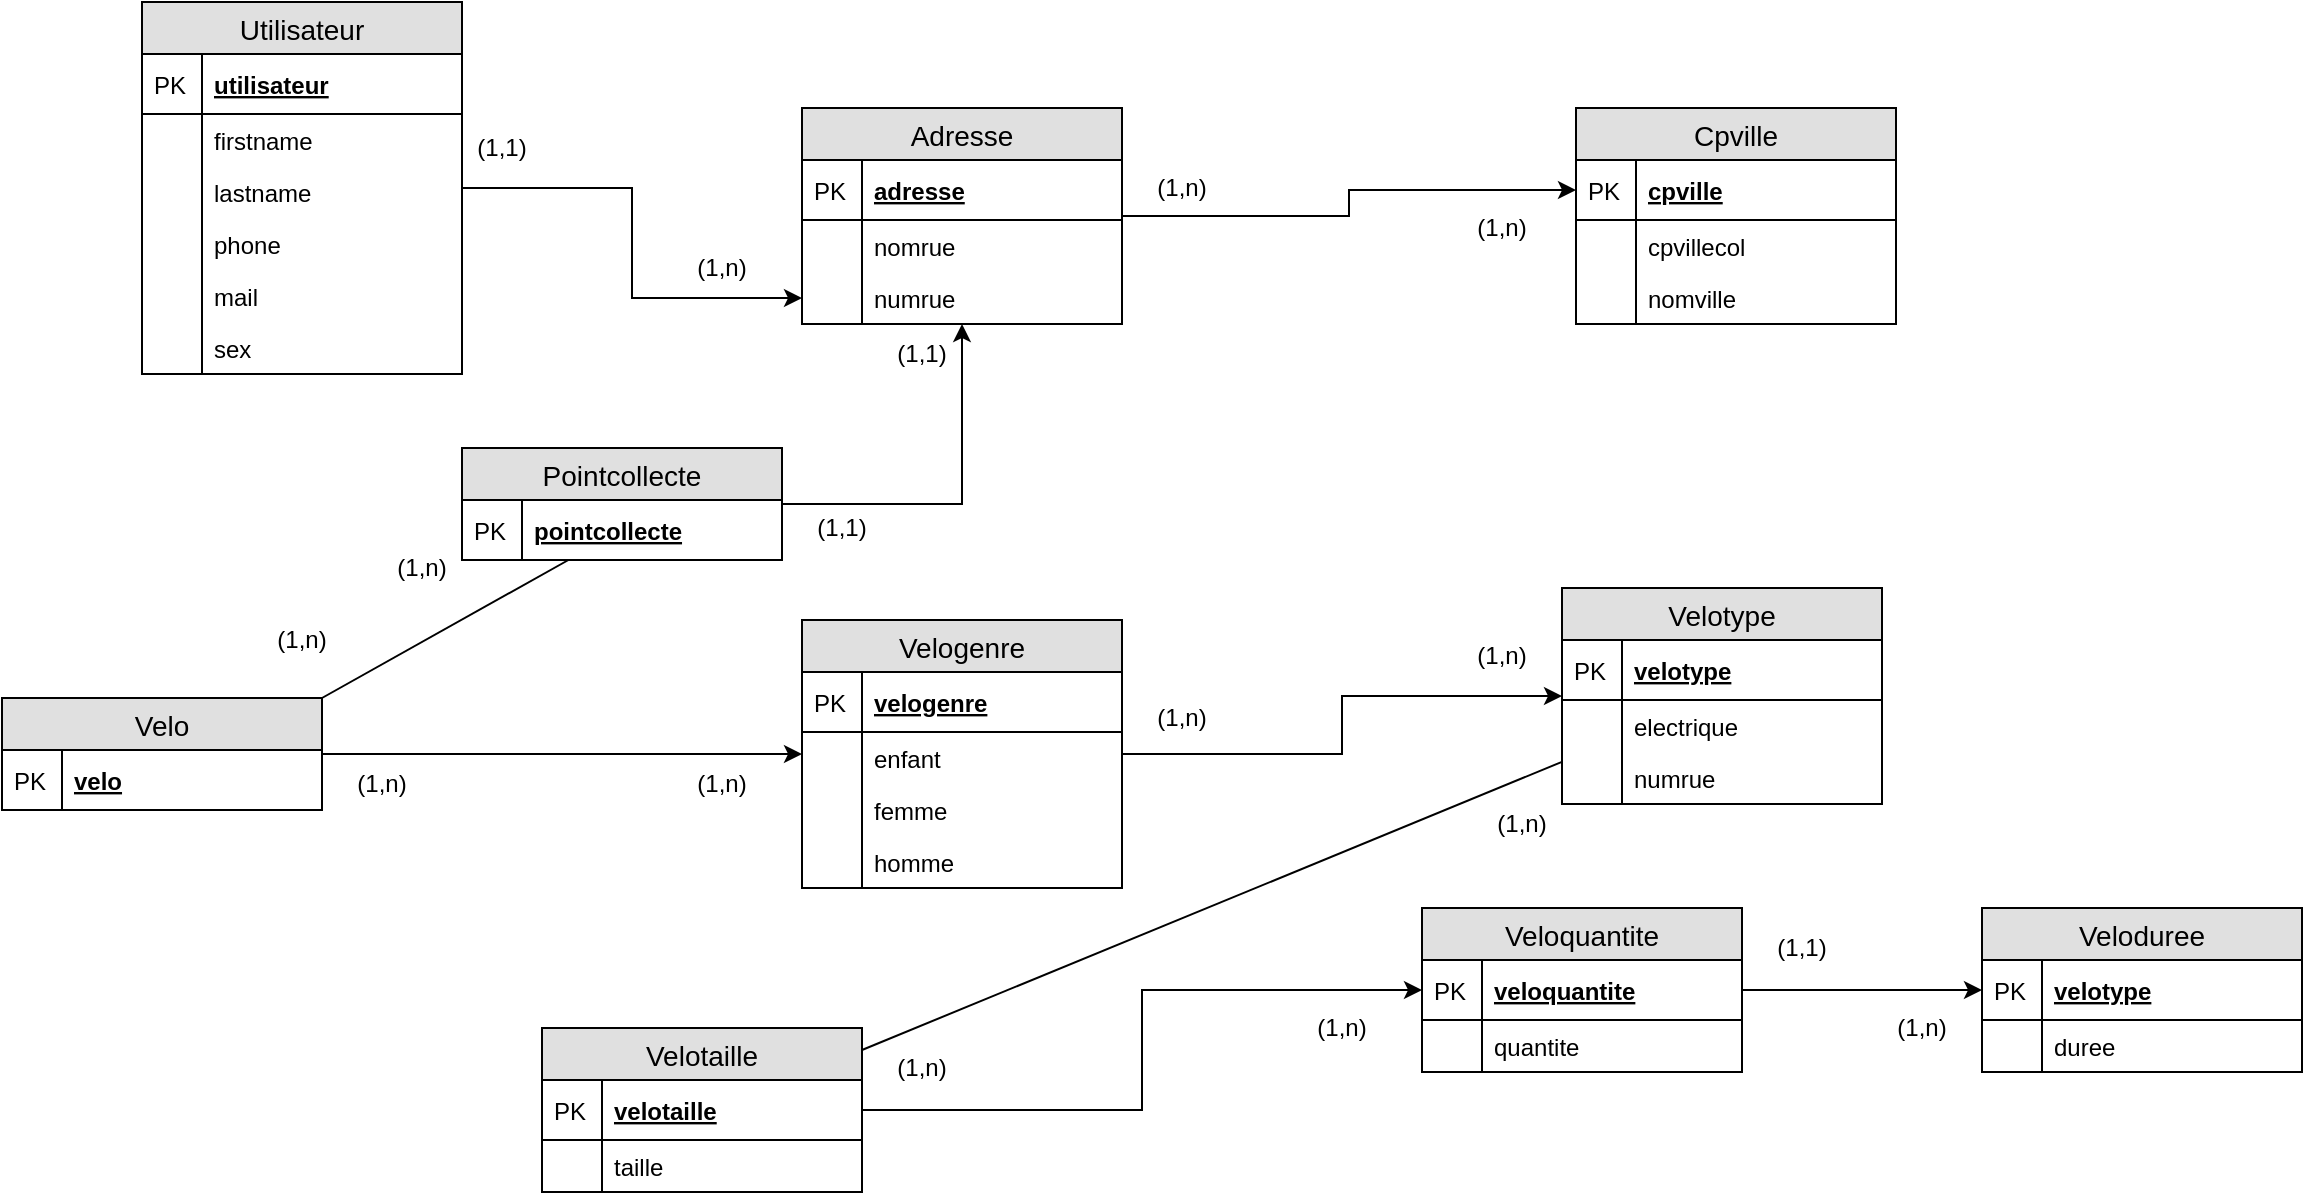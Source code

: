 <mxfile version="12.5.4" type="github">
  <diagram id="C5RBs43oDa-KdzZeNtuy" name="Page-1">
    <mxGraphModel dx="1422" dy="745" grid="1" gridSize="10" guides="1" tooltips="1" connect="1" arrows="1" fold="1" page="1" pageScale="1" pageWidth="827" pageHeight="1169" math="0" shadow="0">
      <root>
        <mxCell id="WIyWlLk6GJQsqaUBKTNV-0"/>
        <mxCell id="WIyWlLk6GJQsqaUBKTNV-1" parent="WIyWlLk6GJQsqaUBKTNV-0"/>
        <mxCell id="74262pXBSfw2Dj7V2HPJ-107" value="" style="edgeStyle=orthogonalEdgeStyle;rounded=0;orthogonalLoop=1;jettySize=auto;html=1;" edge="1" parent="WIyWlLk6GJQsqaUBKTNV-1" source="74262pXBSfw2Dj7V2HPJ-0" target="74262pXBSfw2Dj7V2HPJ-28">
          <mxGeometry relative="1" as="geometry"/>
        </mxCell>
        <mxCell id="74262pXBSfw2Dj7V2HPJ-0" value="Utilisateur" style="swimlane;fontStyle=0;childLayout=stackLayout;horizontal=1;startSize=26;fillColor=#e0e0e0;horizontalStack=0;resizeParent=1;resizeParentMax=0;resizeLast=0;collapsible=1;marginBottom=0;swimlaneFillColor=#ffffff;align=center;fontSize=14;" vertex="1" parent="WIyWlLk6GJQsqaUBKTNV-1">
          <mxGeometry x="110" y="307" width="160" height="186" as="geometry"/>
        </mxCell>
        <mxCell id="74262pXBSfw2Dj7V2HPJ-1" value="utilisateur" style="shape=partialRectangle;top=0;left=0;right=0;bottom=1;align=left;verticalAlign=middle;fillColor=none;spacingLeft=34;spacingRight=4;overflow=hidden;rotatable=0;points=[[0,0.5],[1,0.5]];portConstraint=eastwest;dropTarget=0;fontStyle=5;fontSize=12;" vertex="1" parent="74262pXBSfw2Dj7V2HPJ-0">
          <mxGeometry y="26" width="160" height="30" as="geometry"/>
        </mxCell>
        <mxCell id="74262pXBSfw2Dj7V2HPJ-2" value="PK" style="shape=partialRectangle;top=0;left=0;bottom=0;fillColor=none;align=left;verticalAlign=middle;spacingLeft=4;spacingRight=4;overflow=hidden;rotatable=0;points=[];portConstraint=eastwest;part=1;fontSize=12;" vertex="1" connectable="0" parent="74262pXBSfw2Dj7V2HPJ-1">
          <mxGeometry width="30" height="30" as="geometry"/>
        </mxCell>
        <mxCell id="74262pXBSfw2Dj7V2HPJ-3" value="firstname" style="shape=partialRectangle;top=0;left=0;right=0;bottom=0;align=left;verticalAlign=top;fillColor=none;spacingLeft=34;spacingRight=4;overflow=hidden;rotatable=0;points=[[0,0.5],[1,0.5]];portConstraint=eastwest;dropTarget=0;fontSize=12;" vertex="1" parent="74262pXBSfw2Dj7V2HPJ-0">
          <mxGeometry y="56" width="160" height="26" as="geometry"/>
        </mxCell>
        <mxCell id="74262pXBSfw2Dj7V2HPJ-4" value="" style="shape=partialRectangle;top=0;left=0;bottom=0;fillColor=none;align=left;verticalAlign=top;spacingLeft=4;spacingRight=4;overflow=hidden;rotatable=0;points=[];portConstraint=eastwest;part=1;fontSize=12;" vertex="1" connectable="0" parent="74262pXBSfw2Dj7V2HPJ-3">
          <mxGeometry width="30" height="26" as="geometry"/>
        </mxCell>
        <mxCell id="74262pXBSfw2Dj7V2HPJ-5" value="lastname" style="shape=partialRectangle;top=0;left=0;right=0;bottom=0;align=left;verticalAlign=top;fillColor=none;spacingLeft=34;spacingRight=4;overflow=hidden;rotatable=0;points=[[0,0.5],[1,0.5]];portConstraint=eastwest;dropTarget=0;fontSize=12;" vertex="1" parent="74262pXBSfw2Dj7V2HPJ-0">
          <mxGeometry y="82" width="160" height="26" as="geometry"/>
        </mxCell>
        <mxCell id="74262pXBSfw2Dj7V2HPJ-6" value="" style="shape=partialRectangle;top=0;left=0;bottom=0;fillColor=none;align=left;verticalAlign=top;spacingLeft=4;spacingRight=4;overflow=hidden;rotatable=0;points=[];portConstraint=eastwest;part=1;fontSize=12;" vertex="1" connectable="0" parent="74262pXBSfw2Dj7V2HPJ-5">
          <mxGeometry width="30" height="26" as="geometry"/>
        </mxCell>
        <mxCell id="74262pXBSfw2Dj7V2HPJ-7" value="phone" style="shape=partialRectangle;top=0;left=0;right=0;bottom=0;align=left;verticalAlign=top;fillColor=none;spacingLeft=34;spacingRight=4;overflow=hidden;rotatable=0;points=[[0,0.5],[1,0.5]];portConstraint=eastwest;dropTarget=0;fontSize=12;" vertex="1" parent="74262pXBSfw2Dj7V2HPJ-0">
          <mxGeometry y="108" width="160" height="26" as="geometry"/>
        </mxCell>
        <mxCell id="74262pXBSfw2Dj7V2HPJ-8" value="" style="shape=partialRectangle;top=0;left=0;bottom=0;fillColor=none;align=left;verticalAlign=top;spacingLeft=4;spacingRight=4;overflow=hidden;rotatable=0;points=[];portConstraint=eastwest;part=1;fontSize=12;" vertex="1" connectable="0" parent="74262pXBSfw2Dj7V2HPJ-7">
          <mxGeometry width="30" height="26" as="geometry"/>
        </mxCell>
        <mxCell id="74262pXBSfw2Dj7V2HPJ-15" value="mail" style="shape=partialRectangle;top=0;left=0;right=0;bottom=0;align=left;verticalAlign=top;fillColor=none;spacingLeft=34;spacingRight=4;overflow=hidden;rotatable=0;points=[[0,0.5],[1,0.5]];portConstraint=eastwest;dropTarget=0;fontSize=12;" vertex="1" parent="74262pXBSfw2Dj7V2HPJ-0">
          <mxGeometry y="134" width="160" height="26" as="geometry"/>
        </mxCell>
        <mxCell id="74262pXBSfw2Dj7V2HPJ-16" value="" style="shape=partialRectangle;top=0;left=0;bottom=0;fillColor=none;align=left;verticalAlign=top;spacingLeft=4;spacingRight=4;overflow=hidden;rotatable=0;points=[];portConstraint=eastwest;part=1;fontSize=12;" vertex="1" connectable="0" parent="74262pXBSfw2Dj7V2HPJ-15">
          <mxGeometry width="30" height="26" as="geometry"/>
        </mxCell>
        <mxCell id="74262pXBSfw2Dj7V2HPJ-17" value="sex" style="shape=partialRectangle;top=0;left=0;right=0;bottom=0;align=left;verticalAlign=top;fillColor=none;spacingLeft=34;spacingRight=4;overflow=hidden;rotatable=0;points=[[0,0.5],[1,0.5]];portConstraint=eastwest;dropTarget=0;fontSize=12;" vertex="1" parent="74262pXBSfw2Dj7V2HPJ-0">
          <mxGeometry y="160" width="160" height="26" as="geometry"/>
        </mxCell>
        <mxCell id="74262pXBSfw2Dj7V2HPJ-18" value="" style="shape=partialRectangle;top=0;left=0;bottom=0;fillColor=none;align=left;verticalAlign=top;spacingLeft=4;spacingRight=4;overflow=hidden;rotatable=0;points=[];portConstraint=eastwest;part=1;fontSize=12;" vertex="1" connectable="0" parent="74262pXBSfw2Dj7V2HPJ-17">
          <mxGeometry width="30" height="26" as="geometry"/>
        </mxCell>
        <mxCell id="74262pXBSfw2Dj7V2HPJ-108" value="" style="edgeStyle=orthogonalEdgeStyle;rounded=0;orthogonalLoop=1;jettySize=auto;html=1;" edge="1" parent="WIyWlLk6GJQsqaUBKTNV-1" source="74262pXBSfw2Dj7V2HPJ-23" target="74262pXBSfw2Dj7V2HPJ-37">
          <mxGeometry relative="1" as="geometry"/>
        </mxCell>
        <mxCell id="74262pXBSfw2Dj7V2HPJ-23" value="Adresse" style="swimlane;fontStyle=0;childLayout=stackLayout;horizontal=1;startSize=26;fillColor=#e0e0e0;horizontalStack=0;resizeParent=1;resizeParentMax=0;resizeLast=0;collapsible=1;marginBottom=0;swimlaneFillColor=#ffffff;align=center;fontSize=14;" vertex="1" parent="WIyWlLk6GJQsqaUBKTNV-1">
          <mxGeometry x="440" y="360" width="160" height="108" as="geometry"/>
        </mxCell>
        <mxCell id="74262pXBSfw2Dj7V2HPJ-24" value="adresse" style="shape=partialRectangle;top=0;left=0;right=0;bottom=1;align=left;verticalAlign=middle;fillColor=none;spacingLeft=34;spacingRight=4;overflow=hidden;rotatable=0;points=[[0,0.5],[1,0.5]];portConstraint=eastwest;dropTarget=0;fontStyle=5;fontSize=12;" vertex="1" parent="74262pXBSfw2Dj7V2HPJ-23">
          <mxGeometry y="26" width="160" height="30" as="geometry"/>
        </mxCell>
        <mxCell id="74262pXBSfw2Dj7V2HPJ-25" value="PK" style="shape=partialRectangle;top=0;left=0;bottom=0;fillColor=none;align=left;verticalAlign=middle;spacingLeft=4;spacingRight=4;overflow=hidden;rotatable=0;points=[];portConstraint=eastwest;part=1;fontSize=12;" vertex="1" connectable="0" parent="74262pXBSfw2Dj7V2HPJ-24">
          <mxGeometry width="30" height="30" as="geometry"/>
        </mxCell>
        <mxCell id="74262pXBSfw2Dj7V2HPJ-26" value="nomrue" style="shape=partialRectangle;top=0;left=0;right=0;bottom=0;align=left;verticalAlign=top;fillColor=none;spacingLeft=34;spacingRight=4;overflow=hidden;rotatable=0;points=[[0,0.5],[1,0.5]];portConstraint=eastwest;dropTarget=0;fontSize=12;" vertex="1" parent="74262pXBSfw2Dj7V2HPJ-23">
          <mxGeometry y="56" width="160" height="26" as="geometry"/>
        </mxCell>
        <mxCell id="74262pXBSfw2Dj7V2HPJ-27" value="" style="shape=partialRectangle;top=0;left=0;bottom=0;fillColor=none;align=left;verticalAlign=top;spacingLeft=4;spacingRight=4;overflow=hidden;rotatable=0;points=[];portConstraint=eastwest;part=1;fontSize=12;" vertex="1" connectable="0" parent="74262pXBSfw2Dj7V2HPJ-26">
          <mxGeometry width="30" height="26" as="geometry"/>
        </mxCell>
        <mxCell id="74262pXBSfw2Dj7V2HPJ-28" value="numrue" style="shape=partialRectangle;top=0;left=0;right=0;bottom=0;align=left;verticalAlign=top;fillColor=none;spacingLeft=34;spacingRight=4;overflow=hidden;rotatable=0;points=[[0,0.5],[1,0.5]];portConstraint=eastwest;dropTarget=0;fontSize=12;" vertex="1" parent="74262pXBSfw2Dj7V2HPJ-23">
          <mxGeometry y="82" width="160" height="26" as="geometry"/>
        </mxCell>
        <mxCell id="74262pXBSfw2Dj7V2HPJ-29" value="" style="shape=partialRectangle;top=0;left=0;bottom=0;fillColor=none;align=left;verticalAlign=top;spacingLeft=4;spacingRight=4;overflow=hidden;rotatable=0;points=[];portConstraint=eastwest;part=1;fontSize=12;" vertex="1" connectable="0" parent="74262pXBSfw2Dj7V2HPJ-28">
          <mxGeometry width="30" height="26" as="geometry"/>
        </mxCell>
        <mxCell id="74262pXBSfw2Dj7V2HPJ-36" value="Cpville" style="swimlane;fontStyle=0;childLayout=stackLayout;horizontal=1;startSize=26;fillColor=#e0e0e0;horizontalStack=0;resizeParent=1;resizeParentMax=0;resizeLast=0;collapsible=1;marginBottom=0;swimlaneFillColor=#ffffff;align=center;fontSize=14;" vertex="1" parent="WIyWlLk6GJQsqaUBKTNV-1">
          <mxGeometry x="827" y="360" width="160" height="108" as="geometry"/>
        </mxCell>
        <mxCell id="74262pXBSfw2Dj7V2HPJ-37" value="cpville" style="shape=partialRectangle;top=0;left=0;right=0;bottom=1;align=left;verticalAlign=middle;fillColor=none;spacingLeft=34;spacingRight=4;overflow=hidden;rotatable=0;points=[[0,0.5],[1,0.5]];portConstraint=eastwest;dropTarget=0;fontStyle=5;fontSize=12;" vertex="1" parent="74262pXBSfw2Dj7V2HPJ-36">
          <mxGeometry y="26" width="160" height="30" as="geometry"/>
        </mxCell>
        <mxCell id="74262pXBSfw2Dj7V2HPJ-38" value="PK" style="shape=partialRectangle;top=0;left=0;bottom=0;fillColor=none;align=left;verticalAlign=middle;spacingLeft=4;spacingRight=4;overflow=hidden;rotatable=0;points=[];portConstraint=eastwest;part=1;fontSize=12;" vertex="1" connectable="0" parent="74262pXBSfw2Dj7V2HPJ-37">
          <mxGeometry width="30" height="30" as="geometry"/>
        </mxCell>
        <mxCell id="74262pXBSfw2Dj7V2HPJ-39" value="cpvillecol" style="shape=partialRectangle;top=0;left=0;right=0;bottom=0;align=left;verticalAlign=top;fillColor=none;spacingLeft=34;spacingRight=4;overflow=hidden;rotatable=0;points=[[0,0.5],[1,0.5]];portConstraint=eastwest;dropTarget=0;fontSize=12;" vertex="1" parent="74262pXBSfw2Dj7V2HPJ-36">
          <mxGeometry y="56" width="160" height="26" as="geometry"/>
        </mxCell>
        <mxCell id="74262pXBSfw2Dj7V2HPJ-40" value="" style="shape=partialRectangle;top=0;left=0;bottom=0;fillColor=none;align=left;verticalAlign=top;spacingLeft=4;spacingRight=4;overflow=hidden;rotatable=0;points=[];portConstraint=eastwest;part=1;fontSize=12;" vertex="1" connectable="0" parent="74262pXBSfw2Dj7V2HPJ-39">
          <mxGeometry width="30" height="26" as="geometry"/>
        </mxCell>
        <mxCell id="74262pXBSfw2Dj7V2HPJ-41" value="nomville" style="shape=partialRectangle;top=0;left=0;right=0;bottom=0;align=left;verticalAlign=top;fillColor=none;spacingLeft=34;spacingRight=4;overflow=hidden;rotatable=0;points=[[0,0.5],[1,0.5]];portConstraint=eastwest;dropTarget=0;fontSize=12;" vertex="1" parent="74262pXBSfw2Dj7V2HPJ-36">
          <mxGeometry y="82" width="160" height="26" as="geometry"/>
        </mxCell>
        <mxCell id="74262pXBSfw2Dj7V2HPJ-42" value="" style="shape=partialRectangle;top=0;left=0;bottom=0;fillColor=none;align=left;verticalAlign=top;spacingLeft=4;spacingRight=4;overflow=hidden;rotatable=0;points=[];portConstraint=eastwest;part=1;fontSize=12;" vertex="1" connectable="0" parent="74262pXBSfw2Dj7V2HPJ-41">
          <mxGeometry width="30" height="26" as="geometry"/>
        </mxCell>
        <mxCell id="74262pXBSfw2Dj7V2HPJ-114" value="" style="edgeStyle=orthogonalEdgeStyle;rounded=0;orthogonalLoop=1;jettySize=auto;html=1;" edge="1" parent="WIyWlLk6GJQsqaUBKTNV-1" source="74262pXBSfw2Dj7V2HPJ-45" target="74262pXBSfw2Dj7V2HPJ-59">
          <mxGeometry relative="1" as="geometry">
            <mxPoint x="360" y="628" as="targetPoint"/>
          </mxGeometry>
        </mxCell>
        <mxCell id="74262pXBSfw2Dj7V2HPJ-45" value="Velo" style="swimlane;fontStyle=0;childLayout=stackLayout;horizontal=1;startSize=26;fillColor=#e0e0e0;horizontalStack=0;resizeParent=1;resizeParentMax=0;resizeLast=0;collapsible=1;marginBottom=0;swimlaneFillColor=#ffffff;align=center;fontSize=14;" vertex="1" parent="WIyWlLk6GJQsqaUBKTNV-1">
          <mxGeometry x="40" y="655" width="160" height="56" as="geometry"/>
        </mxCell>
        <mxCell id="74262pXBSfw2Dj7V2HPJ-46" value="velo" style="shape=partialRectangle;top=0;left=0;right=0;bottom=1;align=left;verticalAlign=middle;fillColor=none;spacingLeft=34;spacingRight=4;overflow=hidden;rotatable=0;points=[[0,0.5],[1,0.5]];portConstraint=eastwest;dropTarget=0;fontStyle=5;fontSize=12;" vertex="1" parent="74262pXBSfw2Dj7V2HPJ-45">
          <mxGeometry y="26" width="160" height="30" as="geometry"/>
        </mxCell>
        <mxCell id="74262pXBSfw2Dj7V2HPJ-47" value="PK" style="shape=partialRectangle;top=0;left=0;bottom=0;fillColor=none;align=left;verticalAlign=middle;spacingLeft=4;spacingRight=4;overflow=hidden;rotatable=0;points=[];portConstraint=eastwest;part=1;fontSize=12;" vertex="1" connectable="0" parent="74262pXBSfw2Dj7V2HPJ-46">
          <mxGeometry width="30" height="30" as="geometry"/>
        </mxCell>
        <mxCell id="74262pXBSfw2Dj7V2HPJ-124" value="" style="edgeStyle=orthogonalEdgeStyle;rounded=0;orthogonalLoop=1;jettySize=auto;html=1;" edge="1" parent="WIyWlLk6GJQsqaUBKTNV-1" source="74262pXBSfw2Dj7V2HPJ-59" target="74262pXBSfw2Dj7V2HPJ-68">
          <mxGeometry relative="1" as="geometry">
            <mxPoint x="680" y="667" as="targetPoint"/>
          </mxGeometry>
        </mxCell>
        <mxCell id="74262pXBSfw2Dj7V2HPJ-59" value="Velogenre" style="swimlane;fontStyle=0;childLayout=stackLayout;horizontal=1;startSize=26;fillColor=#e0e0e0;horizontalStack=0;resizeParent=1;resizeParentMax=0;resizeLast=0;collapsible=1;marginBottom=0;swimlaneFillColor=#ffffff;align=center;fontSize=14;" vertex="1" parent="WIyWlLk6GJQsqaUBKTNV-1">
          <mxGeometry x="440" y="616" width="160" height="134" as="geometry"/>
        </mxCell>
        <mxCell id="74262pXBSfw2Dj7V2HPJ-60" value="velogenre" style="shape=partialRectangle;top=0;left=0;right=0;bottom=1;align=left;verticalAlign=middle;fillColor=none;spacingLeft=34;spacingRight=4;overflow=hidden;rotatable=0;points=[[0,0.5],[1,0.5]];portConstraint=eastwest;dropTarget=0;fontStyle=5;fontSize=12;" vertex="1" parent="74262pXBSfw2Dj7V2HPJ-59">
          <mxGeometry y="26" width="160" height="30" as="geometry"/>
        </mxCell>
        <mxCell id="74262pXBSfw2Dj7V2HPJ-61" value="PK" style="shape=partialRectangle;top=0;left=0;bottom=0;fillColor=none;align=left;verticalAlign=middle;spacingLeft=4;spacingRight=4;overflow=hidden;rotatable=0;points=[];portConstraint=eastwest;part=1;fontSize=12;" vertex="1" connectable="0" parent="74262pXBSfw2Dj7V2HPJ-60">
          <mxGeometry width="30" height="30" as="geometry"/>
        </mxCell>
        <mxCell id="74262pXBSfw2Dj7V2HPJ-62" value="enfant" style="shape=partialRectangle;top=0;left=0;right=0;bottom=0;align=left;verticalAlign=top;fillColor=none;spacingLeft=34;spacingRight=4;overflow=hidden;rotatable=0;points=[[0,0.5],[1,0.5]];portConstraint=eastwest;dropTarget=0;fontSize=12;" vertex="1" parent="74262pXBSfw2Dj7V2HPJ-59">
          <mxGeometry y="56" width="160" height="26" as="geometry"/>
        </mxCell>
        <mxCell id="74262pXBSfw2Dj7V2HPJ-63" value="" style="shape=partialRectangle;top=0;left=0;bottom=0;fillColor=none;align=left;verticalAlign=top;spacingLeft=4;spacingRight=4;overflow=hidden;rotatable=0;points=[];portConstraint=eastwest;part=1;fontSize=12;" vertex="1" connectable="0" parent="74262pXBSfw2Dj7V2HPJ-62">
          <mxGeometry width="30" height="26" as="geometry"/>
        </mxCell>
        <mxCell id="74262pXBSfw2Dj7V2HPJ-64" value="femme" style="shape=partialRectangle;top=0;left=0;right=0;bottom=0;align=left;verticalAlign=top;fillColor=none;spacingLeft=34;spacingRight=4;overflow=hidden;rotatable=0;points=[[0,0.5],[1,0.5]];portConstraint=eastwest;dropTarget=0;fontSize=12;" vertex="1" parent="74262pXBSfw2Dj7V2HPJ-59">
          <mxGeometry y="82" width="160" height="26" as="geometry"/>
        </mxCell>
        <mxCell id="74262pXBSfw2Dj7V2HPJ-65" value="" style="shape=partialRectangle;top=0;left=0;bottom=0;fillColor=none;align=left;verticalAlign=top;spacingLeft=4;spacingRight=4;overflow=hidden;rotatable=0;points=[];portConstraint=eastwest;part=1;fontSize=12;" vertex="1" connectable="0" parent="74262pXBSfw2Dj7V2HPJ-64">
          <mxGeometry width="30" height="26" as="geometry"/>
        </mxCell>
        <mxCell id="74262pXBSfw2Dj7V2HPJ-66" value="homme" style="shape=partialRectangle;top=0;left=0;right=0;bottom=0;align=left;verticalAlign=top;fillColor=none;spacingLeft=34;spacingRight=4;overflow=hidden;rotatable=0;points=[[0,0.5],[1,0.5]];portConstraint=eastwest;dropTarget=0;fontSize=12;" vertex="1" parent="74262pXBSfw2Dj7V2HPJ-59">
          <mxGeometry y="108" width="160" height="26" as="geometry"/>
        </mxCell>
        <mxCell id="74262pXBSfw2Dj7V2HPJ-67" value="" style="shape=partialRectangle;top=0;left=0;bottom=0;fillColor=none;align=left;verticalAlign=top;spacingLeft=4;spacingRight=4;overflow=hidden;rotatable=0;points=[];portConstraint=eastwest;part=1;fontSize=12;" vertex="1" connectable="0" parent="74262pXBSfw2Dj7V2HPJ-66">
          <mxGeometry width="30" height="26" as="geometry"/>
        </mxCell>
        <mxCell id="74262pXBSfw2Dj7V2HPJ-68" value="Velotype" style="swimlane;fontStyle=0;childLayout=stackLayout;horizontal=1;startSize=26;fillColor=#e0e0e0;horizontalStack=0;resizeParent=1;resizeParentMax=0;resizeLast=0;collapsible=1;marginBottom=0;swimlaneFillColor=#ffffff;align=center;fontSize=14;" vertex="1" parent="WIyWlLk6GJQsqaUBKTNV-1">
          <mxGeometry x="820" y="600" width="160" height="108" as="geometry"/>
        </mxCell>
        <mxCell id="74262pXBSfw2Dj7V2HPJ-69" value="velotype" style="shape=partialRectangle;top=0;left=0;right=0;bottom=1;align=left;verticalAlign=middle;fillColor=none;spacingLeft=34;spacingRight=4;overflow=hidden;rotatable=0;points=[[0,0.5],[1,0.5]];portConstraint=eastwest;dropTarget=0;fontStyle=5;fontSize=12;" vertex="1" parent="74262pXBSfw2Dj7V2HPJ-68">
          <mxGeometry y="26" width="160" height="30" as="geometry"/>
        </mxCell>
        <mxCell id="74262pXBSfw2Dj7V2HPJ-70" value="PK" style="shape=partialRectangle;top=0;left=0;bottom=0;fillColor=none;align=left;verticalAlign=middle;spacingLeft=4;spacingRight=4;overflow=hidden;rotatable=0;points=[];portConstraint=eastwest;part=1;fontSize=12;" vertex="1" connectable="0" parent="74262pXBSfw2Dj7V2HPJ-69">
          <mxGeometry width="30" height="30" as="geometry"/>
        </mxCell>
        <mxCell id="74262pXBSfw2Dj7V2HPJ-71" value="electrique" style="shape=partialRectangle;top=0;left=0;right=0;bottom=0;align=left;verticalAlign=top;fillColor=none;spacingLeft=34;spacingRight=4;overflow=hidden;rotatable=0;points=[[0,0.5],[1,0.5]];portConstraint=eastwest;dropTarget=0;fontSize=12;" vertex="1" parent="74262pXBSfw2Dj7V2HPJ-68">
          <mxGeometry y="56" width="160" height="26" as="geometry"/>
        </mxCell>
        <mxCell id="74262pXBSfw2Dj7V2HPJ-72" value="" style="shape=partialRectangle;top=0;left=0;bottom=0;fillColor=none;align=left;verticalAlign=top;spacingLeft=4;spacingRight=4;overflow=hidden;rotatable=0;points=[];portConstraint=eastwest;part=1;fontSize=12;" vertex="1" connectable="0" parent="74262pXBSfw2Dj7V2HPJ-71">
          <mxGeometry width="30" height="26" as="geometry"/>
        </mxCell>
        <mxCell id="74262pXBSfw2Dj7V2HPJ-73" value="numrue" style="shape=partialRectangle;top=0;left=0;right=0;bottom=0;align=left;verticalAlign=top;fillColor=none;spacingLeft=34;spacingRight=4;overflow=hidden;rotatable=0;points=[[0,0.5],[1,0.5]];portConstraint=eastwest;dropTarget=0;fontSize=12;" vertex="1" parent="74262pXBSfw2Dj7V2HPJ-68">
          <mxGeometry y="82" width="160" height="26" as="geometry"/>
        </mxCell>
        <mxCell id="74262pXBSfw2Dj7V2HPJ-74" value="" style="shape=partialRectangle;top=0;left=0;bottom=0;fillColor=none;align=left;verticalAlign=top;spacingLeft=4;spacingRight=4;overflow=hidden;rotatable=0;points=[];portConstraint=eastwest;part=1;fontSize=12;" vertex="1" connectable="0" parent="74262pXBSfw2Dj7V2HPJ-73">
          <mxGeometry width="30" height="26" as="geometry"/>
        </mxCell>
        <mxCell id="74262pXBSfw2Dj7V2HPJ-75" value="Veloduree" style="swimlane;fontStyle=0;childLayout=stackLayout;horizontal=1;startSize=26;fillColor=#e0e0e0;horizontalStack=0;resizeParent=1;resizeParentMax=0;resizeLast=0;collapsible=1;marginBottom=0;swimlaneFillColor=#ffffff;align=center;fontSize=14;" vertex="1" parent="WIyWlLk6GJQsqaUBKTNV-1">
          <mxGeometry x="1030" y="760" width="160" height="82" as="geometry"/>
        </mxCell>
        <mxCell id="74262pXBSfw2Dj7V2HPJ-76" value="velotype" style="shape=partialRectangle;top=0;left=0;right=0;bottom=1;align=left;verticalAlign=middle;fillColor=none;spacingLeft=34;spacingRight=4;overflow=hidden;rotatable=0;points=[[0,0.5],[1,0.5]];portConstraint=eastwest;dropTarget=0;fontStyle=5;fontSize=12;" vertex="1" parent="74262pXBSfw2Dj7V2HPJ-75">
          <mxGeometry y="26" width="160" height="30" as="geometry"/>
        </mxCell>
        <mxCell id="74262pXBSfw2Dj7V2HPJ-77" value="PK" style="shape=partialRectangle;top=0;left=0;bottom=0;fillColor=none;align=left;verticalAlign=middle;spacingLeft=4;spacingRight=4;overflow=hidden;rotatable=0;points=[];portConstraint=eastwest;part=1;fontSize=12;" vertex="1" connectable="0" parent="74262pXBSfw2Dj7V2HPJ-76">
          <mxGeometry width="30" height="30" as="geometry"/>
        </mxCell>
        <mxCell id="74262pXBSfw2Dj7V2HPJ-78" value="duree" style="shape=partialRectangle;top=0;left=0;right=0;bottom=0;align=left;verticalAlign=top;fillColor=none;spacingLeft=34;spacingRight=4;overflow=hidden;rotatable=0;points=[[0,0.5],[1,0.5]];portConstraint=eastwest;dropTarget=0;fontSize=12;" vertex="1" parent="74262pXBSfw2Dj7V2HPJ-75">
          <mxGeometry y="56" width="160" height="26" as="geometry"/>
        </mxCell>
        <mxCell id="74262pXBSfw2Dj7V2HPJ-79" value="" style="shape=partialRectangle;top=0;left=0;bottom=0;fillColor=none;align=left;verticalAlign=top;spacingLeft=4;spacingRight=4;overflow=hidden;rotatable=0;points=[];portConstraint=eastwest;part=1;fontSize=12;" vertex="1" connectable="0" parent="74262pXBSfw2Dj7V2HPJ-78">
          <mxGeometry width="30" height="26" as="geometry"/>
        </mxCell>
        <mxCell id="74262pXBSfw2Dj7V2HPJ-82" value="Veloquantite" style="swimlane;fontStyle=0;childLayout=stackLayout;horizontal=1;startSize=26;fillColor=#e0e0e0;horizontalStack=0;resizeParent=1;resizeParentMax=0;resizeLast=0;collapsible=1;marginBottom=0;swimlaneFillColor=#ffffff;align=center;fontSize=14;" vertex="1" parent="WIyWlLk6GJQsqaUBKTNV-1">
          <mxGeometry x="750" y="760" width="160" height="82" as="geometry"/>
        </mxCell>
        <mxCell id="74262pXBSfw2Dj7V2HPJ-83" value="veloquantite" style="shape=partialRectangle;top=0;left=0;right=0;bottom=1;align=left;verticalAlign=middle;fillColor=none;spacingLeft=34;spacingRight=4;overflow=hidden;rotatable=0;points=[[0,0.5],[1,0.5]];portConstraint=eastwest;dropTarget=0;fontStyle=5;fontSize=12;" vertex="1" parent="74262pXBSfw2Dj7V2HPJ-82">
          <mxGeometry y="26" width="160" height="30" as="geometry"/>
        </mxCell>
        <mxCell id="74262pXBSfw2Dj7V2HPJ-84" value="PK" style="shape=partialRectangle;top=0;left=0;bottom=0;fillColor=none;align=left;verticalAlign=middle;spacingLeft=4;spacingRight=4;overflow=hidden;rotatable=0;points=[];portConstraint=eastwest;part=1;fontSize=12;" vertex="1" connectable="0" parent="74262pXBSfw2Dj7V2HPJ-83">
          <mxGeometry width="30" height="30" as="geometry"/>
        </mxCell>
        <mxCell id="74262pXBSfw2Dj7V2HPJ-85" value="quantite" style="shape=partialRectangle;top=0;left=0;right=0;bottom=0;align=left;verticalAlign=top;fillColor=none;spacingLeft=34;spacingRight=4;overflow=hidden;rotatable=0;points=[[0,0.5],[1,0.5]];portConstraint=eastwest;dropTarget=0;fontSize=12;" vertex="1" parent="74262pXBSfw2Dj7V2HPJ-82">
          <mxGeometry y="56" width="160" height="26" as="geometry"/>
        </mxCell>
        <mxCell id="74262pXBSfw2Dj7V2HPJ-86" value="" style="shape=partialRectangle;top=0;left=0;bottom=0;fillColor=none;align=left;verticalAlign=top;spacingLeft=4;spacingRight=4;overflow=hidden;rotatable=0;points=[];portConstraint=eastwest;part=1;fontSize=12;" vertex="1" connectable="0" parent="74262pXBSfw2Dj7V2HPJ-85">
          <mxGeometry width="30" height="26" as="geometry"/>
        </mxCell>
        <mxCell id="74262pXBSfw2Dj7V2HPJ-89" value="Velotaille" style="swimlane;fontStyle=0;childLayout=stackLayout;horizontal=1;startSize=26;fillColor=#e0e0e0;horizontalStack=0;resizeParent=1;resizeParentMax=0;resizeLast=0;collapsible=1;marginBottom=0;swimlaneFillColor=#ffffff;align=center;fontSize=14;" vertex="1" parent="WIyWlLk6GJQsqaUBKTNV-1">
          <mxGeometry x="310" y="820" width="160" height="82" as="geometry"/>
        </mxCell>
        <mxCell id="74262pXBSfw2Dj7V2HPJ-90" value="velotaille" style="shape=partialRectangle;top=0;left=0;right=0;bottom=1;align=left;verticalAlign=middle;fillColor=none;spacingLeft=34;spacingRight=4;overflow=hidden;rotatable=0;points=[[0,0.5],[1,0.5]];portConstraint=eastwest;dropTarget=0;fontStyle=5;fontSize=12;" vertex="1" parent="74262pXBSfw2Dj7V2HPJ-89">
          <mxGeometry y="26" width="160" height="30" as="geometry"/>
        </mxCell>
        <mxCell id="74262pXBSfw2Dj7V2HPJ-91" value="PK" style="shape=partialRectangle;top=0;left=0;bottom=0;fillColor=none;align=left;verticalAlign=middle;spacingLeft=4;spacingRight=4;overflow=hidden;rotatable=0;points=[];portConstraint=eastwest;part=1;fontSize=12;" vertex="1" connectable="0" parent="74262pXBSfw2Dj7V2HPJ-90">
          <mxGeometry width="30" height="30" as="geometry"/>
        </mxCell>
        <mxCell id="74262pXBSfw2Dj7V2HPJ-92" value="taille" style="shape=partialRectangle;top=0;left=0;right=0;bottom=0;align=left;verticalAlign=top;fillColor=none;spacingLeft=34;spacingRight=4;overflow=hidden;rotatable=0;points=[[0,0.5],[1,0.5]];portConstraint=eastwest;dropTarget=0;fontSize=12;" vertex="1" parent="74262pXBSfw2Dj7V2HPJ-89">
          <mxGeometry y="56" width="160" height="26" as="geometry"/>
        </mxCell>
        <mxCell id="74262pXBSfw2Dj7V2HPJ-93" value="" style="shape=partialRectangle;top=0;left=0;bottom=0;fillColor=none;align=left;verticalAlign=top;spacingLeft=4;spacingRight=4;overflow=hidden;rotatable=0;points=[];portConstraint=eastwest;part=1;fontSize=12;" vertex="1" connectable="0" parent="74262pXBSfw2Dj7V2HPJ-92">
          <mxGeometry width="30" height="26" as="geometry"/>
        </mxCell>
        <mxCell id="74262pXBSfw2Dj7V2HPJ-104" value="" style="endArrow=none;html=1;rounded=0;exitX=1;exitY=0;exitDx=0;exitDy=0;" edge="1" parent="WIyWlLk6GJQsqaUBKTNV-1" source="74262pXBSfw2Dj7V2HPJ-45" target="74262pXBSfw2Dj7V2HPJ-150">
          <mxGeometry relative="1" as="geometry">
            <mxPoint x="540" y="520" as="sourcePoint"/>
            <mxPoint x="700" y="520" as="targetPoint"/>
          </mxGeometry>
        </mxCell>
        <mxCell id="74262pXBSfw2Dj7V2HPJ-125" value="" style="endArrow=none;html=1;rounded=0;exitX=1;exitY=0.134;exitDx=0;exitDy=0;exitPerimeter=0;" edge="1" parent="WIyWlLk6GJQsqaUBKTNV-1" source="74262pXBSfw2Dj7V2HPJ-89" target="74262pXBSfw2Dj7V2HPJ-68">
          <mxGeometry relative="1" as="geometry">
            <mxPoint x="279.04" y="810.988" as="sourcePoint"/>
            <mxPoint x="750" y="707.996" as="targetPoint"/>
          </mxGeometry>
        </mxCell>
        <mxCell id="74262pXBSfw2Dj7V2HPJ-127" value="" style="edgeStyle=orthogonalEdgeStyle;rounded=0;orthogonalLoop=1;jettySize=auto;html=1;" edge="1" parent="WIyWlLk6GJQsqaUBKTNV-1" source="74262pXBSfw2Dj7V2HPJ-90" target="74262pXBSfw2Dj7V2HPJ-83">
          <mxGeometry relative="1" as="geometry"/>
        </mxCell>
        <mxCell id="74262pXBSfw2Dj7V2HPJ-128" value="" style="edgeStyle=orthogonalEdgeStyle;rounded=0;orthogonalLoop=1;jettySize=auto;html=1;" edge="1" parent="WIyWlLk6GJQsqaUBKTNV-1" source="74262pXBSfw2Dj7V2HPJ-83" target="74262pXBSfw2Dj7V2HPJ-76">
          <mxGeometry relative="1" as="geometry"/>
        </mxCell>
        <mxCell id="74262pXBSfw2Dj7V2HPJ-129" value="(1,1)" style="text;html=1;strokeColor=none;fillColor=none;align=center;verticalAlign=middle;whiteSpace=wrap;rounded=0;" vertex="1" parent="WIyWlLk6GJQsqaUBKTNV-1">
          <mxGeometry x="270" y="370" width="40" height="20" as="geometry"/>
        </mxCell>
        <mxCell id="74262pXBSfw2Dj7V2HPJ-130" value="(1,n)" style="text;html=1;strokeColor=none;fillColor=none;align=center;verticalAlign=middle;whiteSpace=wrap;rounded=0;" vertex="1" parent="WIyWlLk6GJQsqaUBKTNV-1">
          <mxGeometry x="380" y="430" width="40" height="20" as="geometry"/>
        </mxCell>
        <mxCell id="74262pXBSfw2Dj7V2HPJ-131" value="(1,n)" style="text;html=1;strokeColor=none;fillColor=none;align=center;verticalAlign=middle;whiteSpace=wrap;rounded=0;" vertex="1" parent="WIyWlLk6GJQsqaUBKTNV-1">
          <mxGeometry x="610" y="390" width="40" height="20" as="geometry"/>
        </mxCell>
        <mxCell id="74262pXBSfw2Dj7V2HPJ-132" value="(1,n)" style="text;html=1;strokeColor=none;fillColor=none;align=center;verticalAlign=middle;whiteSpace=wrap;rounded=0;" vertex="1" parent="WIyWlLk6GJQsqaUBKTNV-1">
          <mxGeometry x="770" y="410" width="40" height="20" as="geometry"/>
        </mxCell>
        <mxCell id="74262pXBSfw2Dj7V2HPJ-134" value="(1,n)" style="text;html=1;strokeColor=none;fillColor=none;align=center;verticalAlign=middle;whiteSpace=wrap;rounded=0;" vertex="1" parent="WIyWlLk6GJQsqaUBKTNV-1">
          <mxGeometry x="380" y="688" width="40" height="20" as="geometry"/>
        </mxCell>
        <mxCell id="74262pXBSfw2Dj7V2HPJ-135" value="(1,n)" style="text;html=1;strokeColor=none;fillColor=none;align=center;verticalAlign=middle;whiteSpace=wrap;rounded=0;" vertex="1" parent="WIyWlLk6GJQsqaUBKTNV-1">
          <mxGeometry x="610" y="655" width="40" height="20" as="geometry"/>
        </mxCell>
        <mxCell id="74262pXBSfw2Dj7V2HPJ-136" value="(1,n)" style="text;html=1;strokeColor=none;fillColor=none;align=center;verticalAlign=middle;whiteSpace=wrap;rounded=0;" vertex="1" parent="WIyWlLk6GJQsqaUBKTNV-1">
          <mxGeometry x="770" y="624" width="40" height="20" as="geometry"/>
        </mxCell>
        <mxCell id="74262pXBSfw2Dj7V2HPJ-137" value="(1,n)" style="text;html=1;strokeColor=none;fillColor=none;align=center;verticalAlign=middle;whiteSpace=wrap;rounded=0;" vertex="1" parent="WIyWlLk6GJQsqaUBKTNV-1">
          <mxGeometry x="780" y="708" width="40" height="20" as="geometry"/>
        </mxCell>
        <mxCell id="74262pXBSfw2Dj7V2HPJ-139" value="(1,n)" style="text;html=1;strokeColor=none;fillColor=none;align=center;verticalAlign=middle;whiteSpace=wrap;rounded=0;" vertex="1" parent="WIyWlLk6GJQsqaUBKTNV-1">
          <mxGeometry x="480" y="830" width="40" height="20" as="geometry"/>
        </mxCell>
        <mxCell id="74262pXBSfw2Dj7V2HPJ-143" value="(1,n)" style="text;html=1;strokeColor=none;fillColor=none;align=center;verticalAlign=middle;whiteSpace=wrap;rounded=0;" vertex="1" parent="WIyWlLk6GJQsqaUBKTNV-1">
          <mxGeometry x="690" y="810" width="40" height="20" as="geometry"/>
        </mxCell>
        <mxCell id="74262pXBSfw2Dj7V2HPJ-144" value="(1,1)" style="text;html=1;strokeColor=none;fillColor=none;align=center;verticalAlign=middle;whiteSpace=wrap;rounded=0;" vertex="1" parent="WIyWlLk6GJQsqaUBKTNV-1">
          <mxGeometry x="920" y="770" width="40" height="20" as="geometry"/>
        </mxCell>
        <mxCell id="74262pXBSfw2Dj7V2HPJ-145" value="(1,n)" style="text;html=1;strokeColor=none;fillColor=none;align=center;verticalAlign=middle;whiteSpace=wrap;rounded=0;" vertex="1" parent="WIyWlLk6GJQsqaUBKTNV-1">
          <mxGeometry x="980" y="810" width="40" height="20" as="geometry"/>
        </mxCell>
        <mxCell id="74262pXBSfw2Dj7V2HPJ-147" value="(1,n)" style="text;html=1;strokeColor=none;fillColor=none;align=center;verticalAlign=middle;whiteSpace=wrap;rounded=0;" vertex="1" parent="WIyWlLk6GJQsqaUBKTNV-1">
          <mxGeometry x="210" y="688" width="40" height="20" as="geometry"/>
        </mxCell>
        <mxCell id="74262pXBSfw2Dj7V2HPJ-155" value="" style="edgeStyle=orthogonalEdgeStyle;rounded=0;orthogonalLoop=1;jettySize=auto;html=1;" edge="1" parent="WIyWlLk6GJQsqaUBKTNV-1" source="74262pXBSfw2Dj7V2HPJ-149" target="74262pXBSfw2Dj7V2HPJ-23">
          <mxGeometry relative="1" as="geometry">
            <mxPoint x="380" y="420" as="targetPoint"/>
          </mxGeometry>
        </mxCell>
        <mxCell id="74262pXBSfw2Dj7V2HPJ-149" value="Pointcollecte" style="swimlane;fontStyle=0;childLayout=stackLayout;horizontal=1;startSize=26;fillColor=#e0e0e0;horizontalStack=0;resizeParent=1;resizeParentMax=0;resizeLast=0;collapsible=1;marginBottom=0;swimlaneFillColor=#ffffff;align=center;fontSize=14;" vertex="1" parent="WIyWlLk6GJQsqaUBKTNV-1">
          <mxGeometry x="270" y="530" width="160" height="56" as="geometry"/>
        </mxCell>
        <mxCell id="74262pXBSfw2Dj7V2HPJ-150" value="pointcollecte" style="shape=partialRectangle;top=0;left=0;right=0;bottom=1;align=left;verticalAlign=middle;fillColor=none;spacingLeft=34;spacingRight=4;overflow=hidden;rotatable=0;points=[[0,0.5],[1,0.5]];portConstraint=eastwest;dropTarget=0;fontStyle=5;fontSize=12;" vertex="1" parent="74262pXBSfw2Dj7V2HPJ-149">
          <mxGeometry y="26" width="160" height="30" as="geometry"/>
        </mxCell>
        <mxCell id="74262pXBSfw2Dj7V2HPJ-151" value="PK" style="shape=partialRectangle;top=0;left=0;bottom=0;fillColor=none;align=left;verticalAlign=middle;spacingLeft=4;spacingRight=4;overflow=hidden;rotatable=0;points=[];portConstraint=eastwest;part=1;fontSize=12;" vertex="1" connectable="0" parent="74262pXBSfw2Dj7V2HPJ-150">
          <mxGeometry width="30" height="30" as="geometry"/>
        </mxCell>
        <mxCell id="74262pXBSfw2Dj7V2HPJ-156" value="(1,1)" style="text;html=1;strokeColor=none;fillColor=none;align=center;verticalAlign=middle;whiteSpace=wrap;rounded=0;" vertex="1" parent="WIyWlLk6GJQsqaUBKTNV-1">
          <mxGeometry x="480" y="473" width="40" height="20" as="geometry"/>
        </mxCell>
        <mxCell id="74262pXBSfw2Dj7V2HPJ-157" value="(1,1)" style="text;html=1;strokeColor=none;fillColor=none;align=center;verticalAlign=middle;whiteSpace=wrap;rounded=0;" vertex="1" parent="WIyWlLk6GJQsqaUBKTNV-1">
          <mxGeometry x="440" y="560" width="40" height="20" as="geometry"/>
        </mxCell>
        <mxCell id="74262pXBSfw2Dj7V2HPJ-158" value="(1,n)" style="text;html=1;strokeColor=none;fillColor=none;align=center;verticalAlign=middle;whiteSpace=wrap;rounded=0;" vertex="1" parent="WIyWlLk6GJQsqaUBKTNV-1">
          <mxGeometry x="230" y="580" width="40" height="20" as="geometry"/>
        </mxCell>
        <mxCell id="74262pXBSfw2Dj7V2HPJ-159" value="(1,n)" style="text;html=1;strokeColor=none;fillColor=none;align=center;verticalAlign=middle;whiteSpace=wrap;rounded=0;" vertex="1" parent="WIyWlLk6GJQsqaUBKTNV-1">
          <mxGeometry x="170" y="616" width="40" height="20" as="geometry"/>
        </mxCell>
      </root>
    </mxGraphModel>
  </diagram>
</mxfile>
